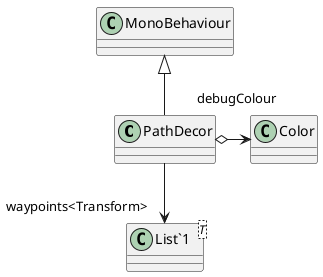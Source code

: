 @startuml
class PathDecor {
}
class "List`1"<T> {
}
MonoBehaviour <|-- PathDecor
PathDecor --> "waypoints<Transform>" "List`1"
PathDecor o-> "debugColour" Color
@enduml
